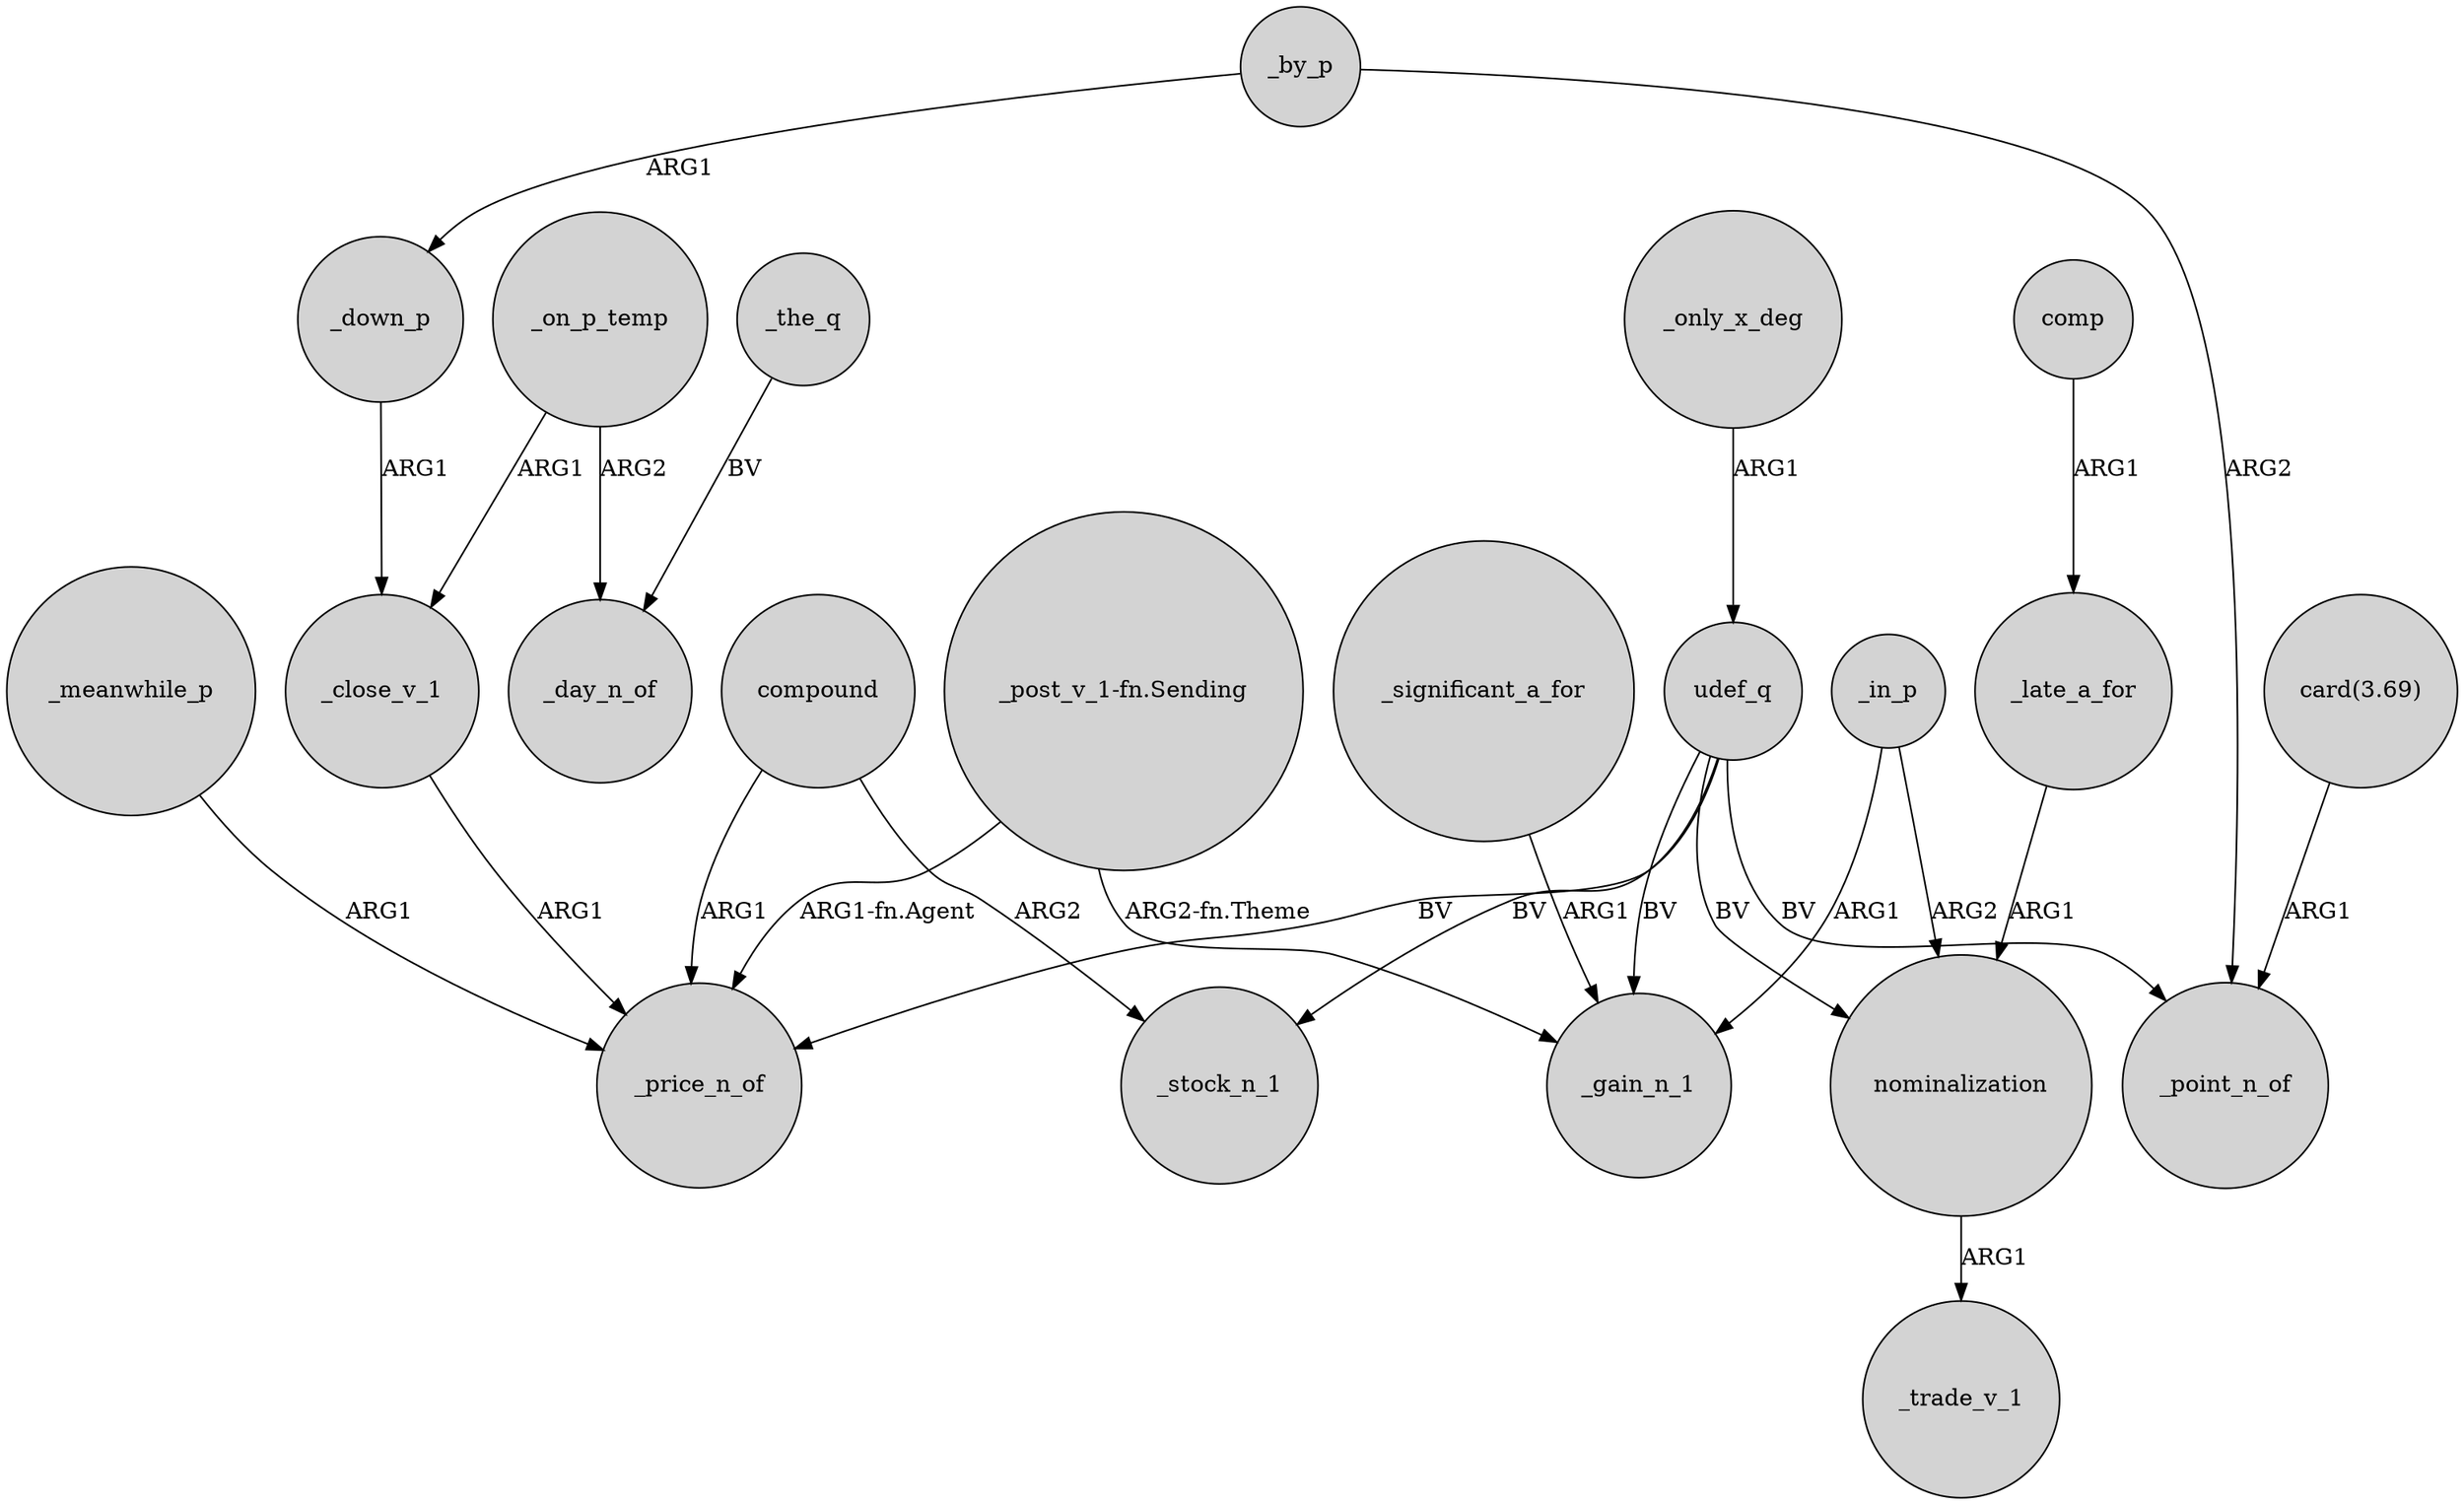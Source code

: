 digraph {
	node [shape=circle style=filled]
	_on_p_temp -> _close_v_1 [label=ARG1]
	_only_x_deg -> udef_q [label=ARG1]
	comp -> _late_a_for [label=ARG1]
	udef_q -> _price_n_of [label=BV]
	"_post_v_1-fn.Sending" -> _gain_n_1 [label="ARG2-fn.Theme"]
	_significant_a_for -> _gain_n_1 [label=ARG1]
	udef_q -> _gain_n_1 [label=BV]
	_in_p -> _gain_n_1 [label=ARG1]
	_by_p -> _point_n_of [label=ARG2]
	nominalization -> _trade_v_1 [label=ARG1]
	compound -> _stock_n_1 [label=ARG2]
	_the_q -> _day_n_of [label=BV]
	_down_p -> _close_v_1 [label=ARG1]
	udef_q -> _stock_n_1 [label=BV]
	"_post_v_1-fn.Sending" -> _price_n_of [label="ARG1-fn.Agent"]
	_meanwhile_p -> _price_n_of [label=ARG1]
	udef_q -> nominalization [label=BV]
	"card(3.69)" -> _point_n_of [label=ARG1]
	compound -> _price_n_of [label=ARG1]
	_in_p -> nominalization [label=ARG2]
	_by_p -> _down_p [label=ARG1]
	_on_p_temp -> _day_n_of [label=ARG2]
	_close_v_1 -> _price_n_of [label=ARG1]
	_late_a_for -> nominalization [label=ARG1]
	udef_q -> _point_n_of [label=BV]
}
